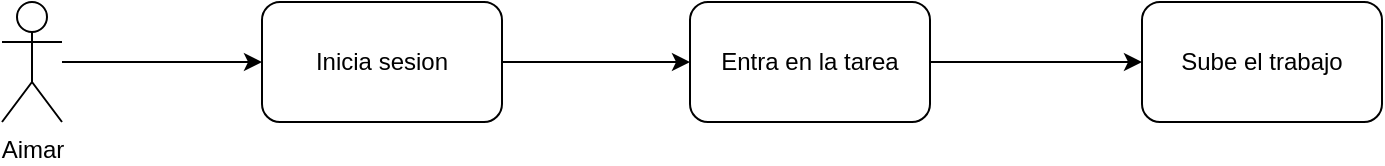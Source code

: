 <mxfile version="27.0.5">
  <diagram name="Página-1" id="EzjBtJ36uHvrKFb0sW_J">
    <mxGraphModel dx="983" dy="518" grid="1" gridSize="10" guides="1" tooltips="1" connect="1" arrows="1" fold="1" page="1" pageScale="1" pageWidth="827" pageHeight="1169" math="0" shadow="0">
      <root>
        <mxCell id="0" />
        <mxCell id="1" parent="0" />
        <mxCell id="VjQNXsqcVe-dUPCTaeUL-5" style="edgeStyle=orthogonalEdgeStyle;rounded=0;orthogonalLoop=1;jettySize=auto;html=1;entryX=0;entryY=0.5;entryDx=0;entryDy=0;" edge="1" parent="1" source="VjQNXsqcVe-dUPCTaeUL-1" target="VjQNXsqcVe-dUPCTaeUL-4">
          <mxGeometry relative="1" as="geometry" />
        </mxCell>
        <mxCell id="VjQNXsqcVe-dUPCTaeUL-1" value="Aimar" style="shape=umlActor;verticalLabelPosition=bottom;verticalAlign=top;html=1;outlineConnect=0;" vertex="1" parent="1">
          <mxGeometry x="70" y="350" width="30" height="60" as="geometry" />
        </mxCell>
        <mxCell id="VjQNXsqcVe-dUPCTaeUL-9" style="edgeStyle=orthogonalEdgeStyle;rounded=0;orthogonalLoop=1;jettySize=auto;html=1;entryX=0;entryY=0.5;entryDx=0;entryDy=0;" edge="1" parent="1" source="VjQNXsqcVe-dUPCTaeUL-4" target="VjQNXsqcVe-dUPCTaeUL-7">
          <mxGeometry relative="1" as="geometry" />
        </mxCell>
        <mxCell id="VjQNXsqcVe-dUPCTaeUL-4" value="Inicia sesion" style="rounded=1;whiteSpace=wrap;html=1;" vertex="1" parent="1">
          <mxGeometry x="200" y="350" width="120" height="60" as="geometry" />
        </mxCell>
        <mxCell id="VjQNXsqcVe-dUPCTaeUL-10" style="edgeStyle=orthogonalEdgeStyle;rounded=0;orthogonalLoop=1;jettySize=auto;html=1;" edge="1" parent="1" source="VjQNXsqcVe-dUPCTaeUL-7" target="VjQNXsqcVe-dUPCTaeUL-8">
          <mxGeometry relative="1" as="geometry" />
        </mxCell>
        <mxCell id="VjQNXsqcVe-dUPCTaeUL-7" value="Entra en la tarea" style="rounded=1;whiteSpace=wrap;html=1;" vertex="1" parent="1">
          <mxGeometry x="414" y="350" width="120" height="60" as="geometry" />
        </mxCell>
        <mxCell id="VjQNXsqcVe-dUPCTaeUL-8" value="Sube el trabajo" style="rounded=1;whiteSpace=wrap;html=1;" vertex="1" parent="1">
          <mxGeometry x="640" y="350" width="120" height="60" as="geometry" />
        </mxCell>
      </root>
    </mxGraphModel>
  </diagram>
</mxfile>
